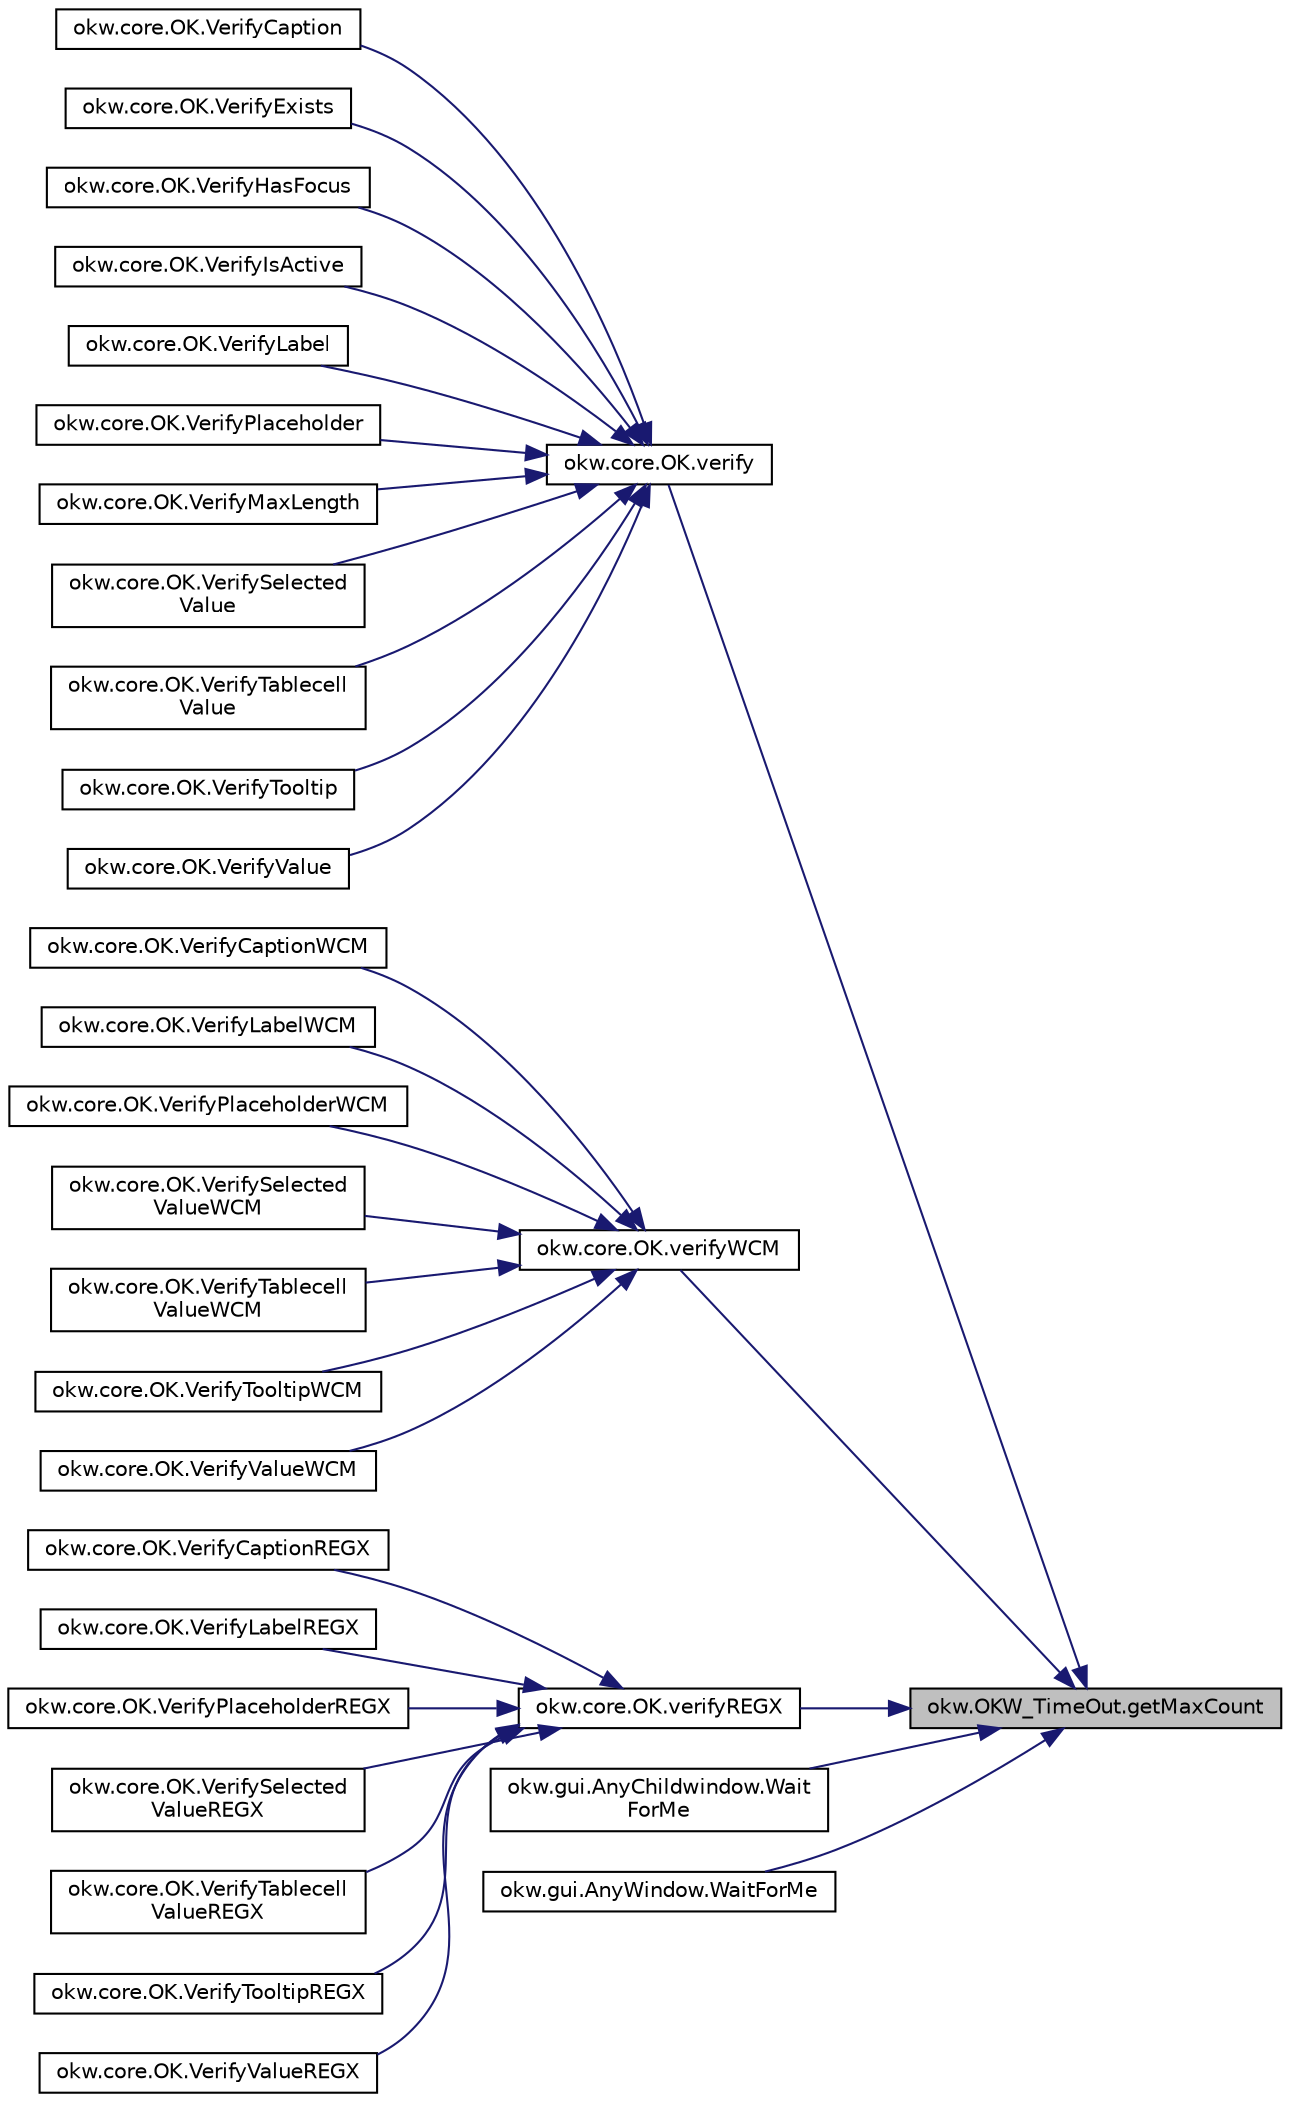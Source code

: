 digraph "okw.OKW_TimeOut.getMaxCount"
{
 // INTERACTIVE_SVG=YES
 // LATEX_PDF_SIZE
  edge [fontname="Helvetica",fontsize="10",labelfontname="Helvetica",labelfontsize="10"];
  node [fontname="Helvetica",fontsize="10",shape=record];
  rankdir="RL";
  Node1 [label="okw.OKW_TimeOut.getMaxCount",height=0.2,width=0.4,color="black", fillcolor="grey75", style="filled", fontcolor="black",tooltip="Anzahl der berechnetten Zyklen."];
  Node1 -> Node2 [dir="back",color="midnightblue",fontsize="10",style="solid",fontname="Helvetica"];
  Node2 [label="okw.core.OK.verify",height=0.2,width=0.4,color="black", fillcolor="white", style="filled",URL="$classokw_1_1core_1_1_o_k.html#a72bd122dc6ef47485e602d72aeef099d",tooltip=" "];
  Node2 -> Node3 [dir="back",color="midnightblue",fontsize="10",style="solid",fontname="Helvetica"];
  Node3 [label="okw.core.OK.VerifyCaption",height=0.2,width=0.4,color="black", fillcolor="white", style="filled",URL="$classokw_1_1core_1_1_o_k.html#afe1a1b392d59c5ceef93ed6d0cfd2e01",tooltip="Prüft den Standardwert eines Objektes (in den meisten Fällen ist dies der angezeigte Text)."];
  Node2 -> Node4 [dir="back",color="midnightblue",fontsize="10",style="solid",fontname="Helvetica"];
  Node4 [label="okw.core.OK.VerifyExists",height=0.2,width=0.4,color="black", fillcolor="white", style="filled",URL="$classokw_1_1core_1_1_o_k.html#a9785853231d70946dcbbfcd44b509c25",tooltip="Prüft, ob das gegebene Objekt existiert."];
  Node2 -> Node5 [dir="back",color="midnightblue",fontsize="10",style="solid",fontname="Helvetica"];
  Node5 [label="okw.core.OK.VerifyHasFocus",height=0.2,width=0.4,color="black", fillcolor="white", style="filled",URL="$classokw_1_1core_1_1_o_k.html#a4950117cbe9cd2b769ae529bbdc1f897",tooltip="Vergleicht den Fokus-Zustand des gegebenen Objekts mit dem erwarteten Wert."];
  Node2 -> Node6 [dir="back",color="midnightblue",fontsize="10",style="solid",fontname="Helvetica"];
  Node6 [label="okw.core.OK.VerifyIsActive",height=0.2,width=0.4,color="black", fillcolor="white", style="filled",URL="$classokw_1_1core_1_1_o_k.html#a071aec5319238e209cfc6f1434ea13e8",tooltip="copydoc IOKW_State::VerifyHasFocus(String,String)"];
  Node2 -> Node7 [dir="back",color="midnightblue",fontsize="10",style="solid",fontname="Helvetica"];
  Node7 [label="okw.core.OK.VerifyLabel",height=0.2,width=0.4,color="black", fillcolor="white", style="filled",URL="$classokw_1_1core_1_1_o_k.html#a1bfa8ae24fc44958e4e3c4272c120bb8",tooltip="Überprüft die Beschreibung des Objektes."];
  Node2 -> Node8 [dir="back",color="midnightblue",fontsize="10",style="solid",fontname="Helvetica"];
  Node8 [label="okw.core.OK.VerifyPlaceholder",height=0.2,width=0.4,color="black", fillcolor="white", style="filled",URL="$classokw_1_1core_1_1_o_k.html#a8c6275d39dbc5ce13caf907f511a9a64",tooltip="Überprüft die Beschreibung des Objektes."];
  Node2 -> Node9 [dir="back",color="midnightblue",fontsize="10",style="solid",fontname="Helvetica"];
  Node9 [label="okw.core.OK.VerifyMaxLength",height=0.2,width=0.4,color="black", fillcolor="white", style="filled",URL="$classokw_1_1core_1_1_o_k.html#af60e502babb048eec6adefd04dc9d349",tooltip="Checks the maximum number of characters that can be entered."];
  Node2 -> Node10 [dir="back",color="midnightblue",fontsize="10",style="solid",fontname="Helvetica"];
  Node10 [label="okw.core.OK.VerifySelected\lValue",height=0.2,width=0.4,color="black", fillcolor="white", style="filled",URL="$classokw_1_1core_1_1_o_k.html#a648f371fccab2eded552b69adf164bbd",tooltip="Vergleicht den ausgewählten Wert des gegebenen Listenobjekts mit dem erwarteten Wert."];
  Node2 -> Node11 [dir="back",color="midnightblue",fontsize="10",style="solid",fontname="Helvetica"];
  Node11 [label="okw.core.OK.VerifyTablecell\lValue",height=0.2,width=0.4,color="black", fillcolor="white", style="filled",URL="$classokw_1_1core_1_1_o_k.html#a3548a5a8ddfbf7f84bfe18ba200e1b35",tooltip="Vergleicht den Inhalt der gegebenen Tabellenzelle mit dem erwarteten Wert."];
  Node2 -> Node12 [dir="back",color="midnightblue",fontsize="10",style="solid",fontname="Helvetica"];
  Node12 [label="okw.core.OK.VerifyTooltip",height=0.2,width=0.4,color="black", fillcolor="white", style="filled",URL="$classokw_1_1core_1_1_o_k.html#a9f5e0c09b6d74adf4265e3c84cf700d1",tooltip="Prüft den Tooltip-Text eines Objektes."];
  Node2 -> Node13 [dir="back",color="midnightblue",fontsize="10",style="solid",fontname="Helvetica"];
  Node13 [label="okw.core.OK.VerifyValue",height=0.2,width=0.4,color="black", fillcolor="white", style="filled",URL="$classokw_1_1core_1_1_o_k.html#a68529a54c5b950d3aa005bb87890b703",tooltip="Prüft den Standardwert eines Objektes (in den meisten Fällen ist dies der angezeigte Text)."];
  Node1 -> Node14 [dir="back",color="midnightblue",fontsize="10",style="solid",fontname="Helvetica"];
  Node14 [label="okw.core.OK.verifyWCM",height=0.2,width=0.4,color="black", fillcolor="white", style="filled",URL="$classokw_1_1core_1_1_o_k.html#a127f0328e514d1b9f8bc1a972269ecfc",tooltip=" "];
  Node14 -> Node15 [dir="back",color="midnightblue",fontsize="10",style="solid",fontname="Helvetica"];
  Node15 [label="okw.core.OK.VerifyCaptionWCM",height=0.2,width=0.4,color="black", fillcolor="white", style="filled",URL="$classokw_1_1core_1_1_o_k.html#a461f7511030e7975fe983b2509527529",tooltip="Prüft den Standardwert eines Objektes (in den meisten Fällen ist dies der angezeigte Text)."];
  Node14 -> Node16 [dir="back",color="midnightblue",fontsize="10",style="solid",fontname="Helvetica"];
  Node16 [label="okw.core.OK.VerifyLabelWCM",height=0.2,width=0.4,color="black", fillcolor="white", style="filled",URL="$classokw_1_1core_1_1_o_k.html#a4187442dc3574358fda8af18cb03f15e",tooltip="Überprüft die Beschreibung/Label des Objektes."];
  Node14 -> Node17 [dir="back",color="midnightblue",fontsize="10",style="solid",fontname="Helvetica"];
  Node17 [label="okw.core.OK.VerifyPlaceholderWCM",height=0.2,width=0.4,color="black", fillcolor="white", style="filled",URL="$classokw_1_1core_1_1_o_k.html#a20ab85fe302c5b2fc61b94a8fe347f0c",tooltip="Überprüft den Platzhalter des Objektes."];
  Node14 -> Node18 [dir="back",color="midnightblue",fontsize="10",style="solid",fontname="Helvetica"];
  Node18 [label="okw.core.OK.VerifySelected\lValueWCM",height=0.2,width=0.4,color="black", fillcolor="white", style="filled",URL="$classokw_1_1core_1_1_o_k.html#a3264319aa4b0bc4ac7b204ae5d6a0a4b",tooltip="Vergleicht den ausgewählten Wert des gegebenen Listenobjekts mit dem erwarteten Wert."];
  Node14 -> Node19 [dir="back",color="midnightblue",fontsize="10",style="solid",fontname="Helvetica"];
  Node19 [label="okw.core.OK.VerifyTablecell\lValueWCM",height=0.2,width=0.4,color="black", fillcolor="white", style="filled",URL="$classokw_1_1core_1_1_o_k.html#a30fc98c4004c99e3e37047deac6ad16f",tooltip="Vergleicht den Inhalt der gegebenen Tabellenzelle mit dem erwarteten Wert."];
  Node14 -> Node20 [dir="back",color="midnightblue",fontsize="10",style="solid",fontname="Helvetica"];
  Node20 [label="okw.core.OK.VerifyTooltipWCM",height=0.2,width=0.4,color="black", fillcolor="white", style="filled",URL="$classokw_1_1core_1_1_o_k.html#adbf2e96978ec22c0d8febdee394a60e6",tooltip="Prüft den Tooltip-Text eines Objektes (in den meisten Fällen ist dies der angezeigte Text)."];
  Node14 -> Node21 [dir="back",color="midnightblue",fontsize="10",style="solid",fontname="Helvetica"];
  Node21 [label="okw.core.OK.VerifyValueWCM",height=0.2,width=0.4,color="black", fillcolor="white", style="filled",URL="$classokw_1_1core_1_1_o_k.html#a6aafc82b46b36f952f2dd61db0f124b8",tooltip="Prüft den Standardwert eines Objektes (in den meisten Fällen ist dies der angezeigte Text)."];
  Node1 -> Node22 [dir="back",color="midnightblue",fontsize="10",style="solid",fontname="Helvetica"];
  Node22 [label="okw.core.OK.verifyREGX",height=0.2,width=0.4,color="black", fillcolor="white", style="filled",URL="$classokw_1_1core_1_1_o_k.html#a9920f558ea5d2ea252daf5199864c28f",tooltip=" "];
  Node22 -> Node23 [dir="back",color="midnightblue",fontsize="10",style="solid",fontname="Helvetica"];
  Node23 [label="okw.core.OK.VerifyCaptionREGX",height=0.2,width=0.4,color="black", fillcolor="white", style="filled",URL="$classokw_1_1core_1_1_o_k.html#a7b0869a2a6df63be61899963dc35d768",tooltip="Überprüft die Überschrift des Objektes."];
  Node22 -> Node24 [dir="back",color="midnightblue",fontsize="10",style="solid",fontname="Helvetica"];
  Node24 [label="okw.core.OK.VerifyLabelREGX",height=0.2,width=0.4,color="black", fillcolor="white", style="filled",URL="$classokw_1_1core_1_1_o_k.html#aeedf0dfdfe514b50ad774eb187a8cc34",tooltip="Überprüft die Überschrift des Objektes."];
  Node22 -> Node25 [dir="back",color="midnightblue",fontsize="10",style="solid",fontname="Helvetica"];
  Node25 [label="okw.core.OK.VerifyPlaceholderREGX",height=0.2,width=0.4,color="black", fillcolor="white", style="filled",URL="$classokw_1_1core_1_1_o_k.html#a52a7e12864bb2fbf5c8578d3d25aabb5",tooltip="Überprüft den Platzhalter des Objektes."];
  Node22 -> Node26 [dir="back",color="midnightblue",fontsize="10",style="solid",fontname="Helvetica"];
  Node26 [label="okw.core.OK.VerifySelected\lValueREGX",height=0.2,width=0.4,color="black", fillcolor="white", style="filled",URL="$classokw_1_1core_1_1_o_k.html#a53bc3562ca05078ebddbf5af03719d3f",tooltip="Vergleicht den ausgewählten Wert des gegebenen Listenobjekts mit dem erwarteten Wert."];
  Node22 -> Node27 [dir="back",color="midnightblue",fontsize="10",style="solid",fontname="Helvetica"];
  Node27 [label="okw.core.OK.VerifyTablecell\lValueREGX",height=0.2,width=0.4,color="black", fillcolor="white", style="filled",URL="$classokw_1_1core_1_1_o_k.html#a84abe8cdf2426bde23d357c89a6822a6",tooltip="Vergleicht den Inhalt der gegebenen Tabellenzelle mit dem erwarteten Wert."];
  Node22 -> Node28 [dir="back",color="midnightblue",fontsize="10",style="solid",fontname="Helvetica"];
  Node28 [label="okw.core.OK.VerifyTooltipREGX",height=0.2,width=0.4,color="black", fillcolor="white", style="filled",URL="$classokw_1_1core_1_1_o_k.html#a95d9d7b4bc22bd4deae5398394d90e3a",tooltip="Prüft den Standardwert eines Objektes (in den meisten Fällen ist dies der angezeigte Text)."];
  Node22 -> Node29 [dir="back",color="midnightblue",fontsize="10",style="solid",fontname="Helvetica"];
  Node29 [label="okw.core.OK.VerifyValueREGX",height=0.2,width=0.4,color="black", fillcolor="white", style="filled",URL="$classokw_1_1core_1_1_o_k.html#acb6c973210e73f47ee34f9df6eac7f83",tooltip="Wichtig: Ein \"EMPTY\"-Wert ist ein ArrayList String welche keine Array-Elemte enthält,..."];
  Node1 -> Node30 [dir="back",color="midnightblue",fontsize="10",style="solid",fontname="Helvetica"];
  Node30 [label="okw.gui.AnyChildwindow.Wait\lForMe",height=0.2,width=0.4,color="black", fillcolor="white", style="filled",URL="$classokw_1_1gui_1_1_any_childwindow.html#aafd5a3cba312fe0033c63e98d0247a82",tooltip="Methode wartet auf die Existenz des aktuellen Objectes."];
  Node1 -> Node31 [dir="back",color="midnightblue",fontsize="10",style="solid",fontname="Helvetica"];
  Node31 [label="okw.gui.AnyWindow.WaitForMe",height=0.2,width=0.4,color="black", fillcolor="white", style="filled",URL="$classokw_1_1gui_1_1_any_window.html#a17845263881502bb0c2ab166da623149",tooltip="Methode, wartet auf das aktuelle GUI-Object bis es erscheint oder der eingestellte TimeOut erreicht i..."];
}
